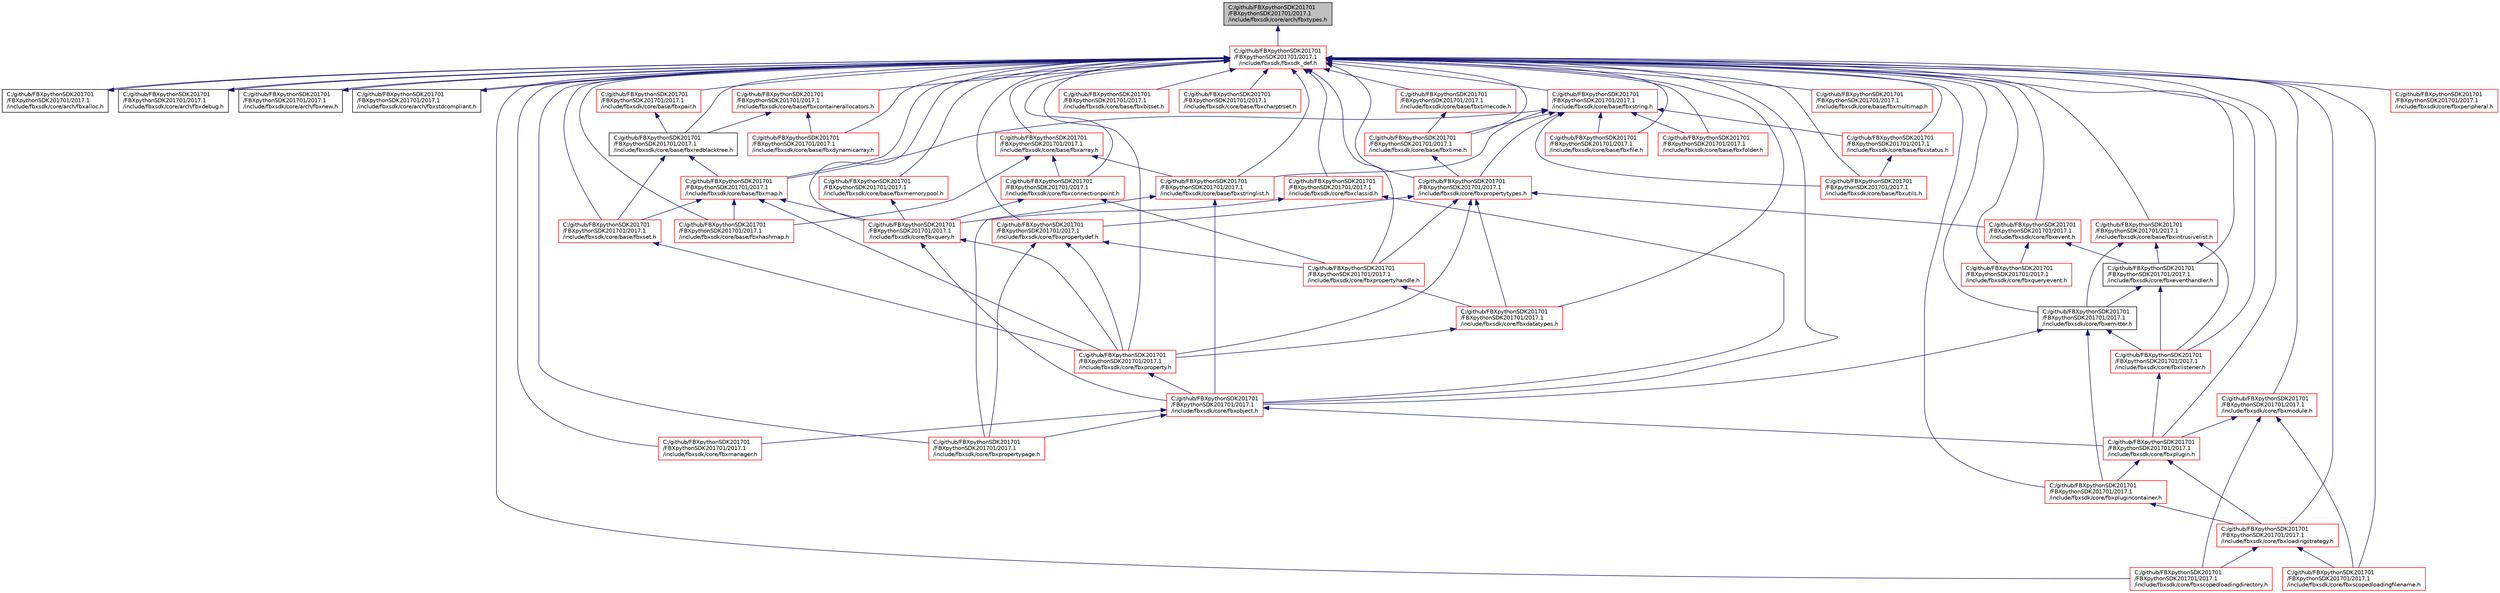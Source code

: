digraph "C:/github/FBXpythonSDK201701/FBXpythonSDK201701/2017.1/include/fbxsdk/core/arch/fbxtypes.h"
{
  edge [fontname="Helvetica",fontsize="10",labelfontname="Helvetica",labelfontsize="10"];
  node [fontname="Helvetica",fontsize="10",shape=record];
  Node5 [label="C:/github/FBXpythonSDK201701\l/FBXpythonSDK201701/2017.1\l/include/fbxsdk/core/arch/fbxtypes.h",height=0.2,width=0.4,color="black", fillcolor="grey75", style="filled", fontcolor="black"];
  Node5 -> Node6 [dir="back",color="midnightblue",fontsize="10",style="solid"];
  Node6 [label="C:/github/FBXpythonSDK201701\l/FBXpythonSDK201701/2017.1\l/include/fbxsdk/fbxsdk_def.h",height=0.2,width=0.4,color="red", fillcolor="white", style="filled",URL="$fbxsdk__def_8h.html"];
  Node6 -> Node7 [dir="back",color="midnightblue",fontsize="10",style="solid"];
  Node7 [label="C:/github/FBXpythonSDK201701\l/FBXpythonSDK201701/2017.1\l/include/fbxsdk/core/arch/fbxalloc.h",height=0.2,width=0.4,color="black", fillcolor="white", style="filled",URL="$fbxalloc_8h.html"];
  Node7 -> Node6 [dir="back",color="midnightblue",fontsize="10",style="solid"];
  Node6 -> Node8 [dir="back",color="midnightblue",fontsize="10",style="solid"];
  Node8 [label="C:/github/FBXpythonSDK201701\l/FBXpythonSDK201701/2017.1\l/include/fbxsdk/core/arch/fbxdebug.h",height=0.2,width=0.4,color="black", fillcolor="white", style="filled",URL="$fbxdebug_8h.html"];
  Node8 -> Node6 [dir="back",color="midnightblue",fontsize="10",style="solid"];
  Node6 -> Node9 [dir="back",color="midnightblue",fontsize="10",style="solid"];
  Node9 [label="C:/github/FBXpythonSDK201701\l/FBXpythonSDK201701/2017.1\l/include/fbxsdk/core/arch/fbxnew.h",height=0.2,width=0.4,color="black", fillcolor="white", style="filled",URL="$fbxnew_8h.html"];
  Node9 -> Node6 [dir="back",color="midnightblue",fontsize="10",style="solid"];
  Node6 -> Node10 [dir="back",color="midnightblue",fontsize="10",style="solid"];
  Node10 [label="C:/github/FBXpythonSDK201701\l/FBXpythonSDK201701/2017.1\l/include/fbxsdk/core/arch/fbxstdcompliant.h",height=0.2,width=0.4,color="black", fillcolor="white", style="filled",URL="$fbxstdcompliant_8h.html"];
  Node10 -> Node6 [dir="back",color="midnightblue",fontsize="10",style="solid"];
  Node6 -> Node11 [dir="back",color="midnightblue",fontsize="10",style="solid"];
  Node11 [label="C:/github/FBXpythonSDK201701\l/FBXpythonSDK201701/2017.1\l/include/fbxsdk/core/base/fbxarray.h",height=0.2,width=0.4,color="red", fillcolor="white", style="filled",URL="$fbxarray_8h.html"];
  Node11 -> Node12 [dir="back",color="midnightblue",fontsize="10",style="solid"];
  Node12 [label="C:/github/FBXpythonSDK201701\l/FBXpythonSDK201701/2017.1\l/include/fbxsdk/core/base/fbxhashmap.h",height=0.2,width=0.4,color="red", fillcolor="white", style="filled",URL="$fbxhashmap_8h.html"];
  Node11 -> Node28 [dir="back",color="midnightblue",fontsize="10",style="solid"];
  Node28 [label="C:/github/FBXpythonSDK201701\l/FBXpythonSDK201701/2017.1\l/include/fbxsdk/core/base/fbxstringlist.h",height=0.2,width=0.4,color="red", fillcolor="white", style="filled",URL="$fbxstringlist_8h.html"];
  Node28 -> Node29 [dir="back",color="midnightblue",fontsize="10",style="solid"];
  Node29 [label="C:/github/FBXpythonSDK201701\l/FBXpythonSDK201701/2017.1\l/include/fbxsdk/core/fbxobject.h",height=0.2,width=0.4,color="red", fillcolor="white", style="filled",URL="$fbxobject_8h.html"];
  Node29 -> Node30 [dir="back",color="midnightblue",fontsize="10",style="solid"];
  Node30 [label="C:/github/FBXpythonSDK201701\l/FBXpythonSDK201701/2017.1\l/include/fbxsdk/core/fbxmanager.h",height=0.2,width=0.4,color="red", fillcolor="white", style="filled",URL="$fbxmanager_8h.html"];
  Node29 -> Node31 [dir="back",color="midnightblue",fontsize="10",style="solid"];
  Node31 [label="C:/github/FBXpythonSDK201701\l/FBXpythonSDK201701/2017.1\l/include/fbxsdk/core/fbxplugin.h",height=0.2,width=0.4,color="red", fillcolor="white", style="filled",URL="$fbxplugin_8h.html"];
  Node31 -> Node32 [dir="back",color="midnightblue",fontsize="10",style="solid"];
  Node32 [label="C:/github/FBXpythonSDK201701\l/FBXpythonSDK201701/2017.1\l/include/fbxsdk/core/fbxloadingstrategy.h",height=0.2,width=0.4,color="red", fillcolor="white", style="filled",URL="$fbxloadingstrategy_8h.html"];
  Node32 -> Node33 [dir="back",color="midnightblue",fontsize="10",style="solid"];
  Node33 [label="C:/github/FBXpythonSDK201701\l/FBXpythonSDK201701/2017.1\l/include/fbxsdk/core/fbxscopedloadingdirectory.h",height=0.2,width=0.4,color="red", fillcolor="white", style="filled",URL="$fbxscopedloadingdirectory_8h.html"];
  Node32 -> Node34 [dir="back",color="midnightblue",fontsize="10",style="solid"];
  Node34 [label="C:/github/FBXpythonSDK201701\l/FBXpythonSDK201701/2017.1\l/include/fbxsdk/core/fbxscopedloadingfilename.h",height=0.2,width=0.4,color="red", fillcolor="white", style="filled",URL="$fbxscopedloadingfilename_8h.html"];
  Node31 -> Node35 [dir="back",color="midnightblue",fontsize="10",style="solid"];
  Node35 [label="C:/github/FBXpythonSDK201701\l/FBXpythonSDK201701/2017.1\l/include/fbxsdk/core/fbxplugincontainer.h",height=0.2,width=0.4,color="red", fillcolor="white", style="filled",URL="$fbxplugincontainer_8h.html"];
  Node35 -> Node32 [dir="back",color="midnightblue",fontsize="10",style="solid"];
  Node29 -> Node36 [dir="back",color="midnightblue",fontsize="10",style="solid"];
  Node36 [label="C:/github/FBXpythonSDK201701\l/FBXpythonSDK201701/2017.1\l/include/fbxsdk/core/fbxpropertypage.h",height=0.2,width=0.4,color="red", fillcolor="white", style="filled",URL="$fbxpropertypage_8h.html"];
  Node28 -> Node36 [dir="back",color="midnightblue",fontsize="10",style="solid"];
  Node11 -> Node145 [dir="back",color="midnightblue",fontsize="10",style="solid"];
  Node145 [label="C:/github/FBXpythonSDK201701\l/FBXpythonSDK201701/2017.1\l/include/fbxsdk/core/fbxconnectionpoint.h",height=0.2,width=0.4,color="red", fillcolor="white", style="filled",URL="$fbxconnectionpoint_8h.html"];
  Node145 -> Node146 [dir="back",color="midnightblue",fontsize="10",style="solid"];
  Node146 [label="C:/github/FBXpythonSDK201701\l/FBXpythonSDK201701/2017.1\l/include/fbxsdk/core/fbxpropertyhandle.h",height=0.2,width=0.4,color="red", fillcolor="white", style="filled",URL="$fbxpropertyhandle_8h.html"];
  Node146 -> Node147 [dir="back",color="midnightblue",fontsize="10",style="solid"];
  Node147 [label="C:/github/FBXpythonSDK201701\l/FBXpythonSDK201701/2017.1\l/include/fbxsdk/core/fbxdatatypes.h",height=0.2,width=0.4,color="red", fillcolor="white", style="filled",URL="$fbxdatatypes_8h.html"];
  Node147 -> Node148 [dir="back",color="midnightblue",fontsize="10",style="solid"];
  Node148 [label="C:/github/FBXpythonSDK201701\l/FBXpythonSDK201701/2017.1\l/include/fbxsdk/core/fbxproperty.h",height=0.2,width=0.4,color="red", fillcolor="white", style="filled",URL="$fbxproperty_8h.html"];
  Node148 -> Node29 [dir="back",color="midnightblue",fontsize="10",style="solid"];
  Node145 -> Node149 [dir="back",color="midnightblue",fontsize="10",style="solid"];
  Node149 [label="C:/github/FBXpythonSDK201701\l/FBXpythonSDK201701/2017.1\l/include/fbxsdk/core/fbxquery.h",height=0.2,width=0.4,color="red", fillcolor="white", style="filled",URL="$fbxquery_8h.html"];
  Node149 -> Node29 [dir="back",color="midnightblue",fontsize="10",style="solid"];
  Node149 -> Node148 [dir="back",color="midnightblue",fontsize="10",style="solid"];
  Node6 -> Node174 [dir="back",color="midnightblue",fontsize="10",style="solid"];
  Node174 [label="C:/github/FBXpythonSDK201701\l/FBXpythonSDK201701/2017.1\l/include/fbxsdk/core/base/fbxbitset.h",height=0.2,width=0.4,color="red", fillcolor="white", style="filled",URL="$fbxbitset_8h.html"];
  Node6 -> Node175 [dir="back",color="midnightblue",fontsize="10",style="solid"];
  Node175 [label="C:/github/FBXpythonSDK201701\l/FBXpythonSDK201701/2017.1\l/include/fbxsdk/core/base/fbxcharptrset.h",height=0.2,width=0.4,color="red", fillcolor="white", style="filled",URL="$fbxcharptrset_8h.html"];
  Node6 -> Node176 [dir="back",color="midnightblue",fontsize="10",style="solid"];
  Node176 [label="C:/github/FBXpythonSDK201701\l/FBXpythonSDK201701/2017.1\l/include/fbxsdk/core/base/fbxcontainerallocators.h",height=0.2,width=0.4,color="red", fillcolor="white", style="filled",URL="$fbxcontainerallocators_8h.html"];
  Node176 -> Node177 [dir="back",color="midnightblue",fontsize="10",style="solid"];
  Node177 [label="C:/github/FBXpythonSDK201701\l/FBXpythonSDK201701/2017.1\l/include/fbxsdk/core/base/fbxdynamicarray.h",height=0.2,width=0.4,color="red", fillcolor="white", style="filled",URL="$fbxdynamicarray_8h.html"];
  Node176 -> Node178 [dir="back",color="midnightblue",fontsize="10",style="solid"];
  Node178 [label="C:/github/FBXpythonSDK201701\l/FBXpythonSDK201701/2017.1\l/include/fbxsdk/core/base/fbxredblacktree.h",height=0.2,width=0.4,color="black", fillcolor="white", style="filled",URL="$fbxredblacktree_8h.html"];
  Node178 -> Node179 [dir="back",color="midnightblue",fontsize="10",style="solid"];
  Node179 [label="C:/github/FBXpythonSDK201701\l/FBXpythonSDK201701/2017.1\l/include/fbxsdk/core/base/fbxmap.h",height=0.2,width=0.4,color="red", fillcolor="white", style="filled",URL="$fbxmap_8h.html"];
  Node179 -> Node12 [dir="back",color="midnightblue",fontsize="10",style="solid"];
  Node179 -> Node180 [dir="back",color="midnightblue",fontsize="10",style="solid"];
  Node180 [label="C:/github/FBXpythonSDK201701\l/FBXpythonSDK201701/2017.1\l/include/fbxsdk/core/base/fbxset.h",height=0.2,width=0.4,color="red", fillcolor="white", style="filled",URL="$fbxset_8h.html"];
  Node180 -> Node148 [dir="back",color="midnightblue",fontsize="10",style="solid"];
  Node179 -> Node148 [dir="back",color="midnightblue",fontsize="10",style="solid"];
  Node179 -> Node149 [dir="back",color="midnightblue",fontsize="10",style="solid"];
  Node178 -> Node180 [dir="back",color="midnightblue",fontsize="10",style="solid"];
  Node6 -> Node177 [dir="back",color="midnightblue",fontsize="10",style="solid"];
  Node6 -> Node182 [dir="back",color="midnightblue",fontsize="10",style="solid"];
  Node182 [label="C:/github/FBXpythonSDK201701\l/FBXpythonSDK201701/2017.1\l/include/fbxsdk/core/base/fbxfile.h",height=0.2,width=0.4,color="red", fillcolor="white", style="filled",URL="$fbxfile_8h.html"];
  Node6 -> Node184 [dir="back",color="midnightblue",fontsize="10",style="solid"];
  Node184 [label="C:/github/FBXpythonSDK201701\l/FBXpythonSDK201701/2017.1\l/include/fbxsdk/core/base/fbxfolder.h",height=0.2,width=0.4,color="red", fillcolor="white", style="filled",URL="$fbxfolder_8h.html"];
  Node6 -> Node12 [dir="back",color="midnightblue",fontsize="10",style="solid"];
  Node6 -> Node185 [dir="back",color="midnightblue",fontsize="10",style="solid"];
  Node185 [label="C:/github/FBXpythonSDK201701\l/FBXpythonSDK201701/2017.1\l/include/fbxsdk/core/base/fbxintrusivelist.h",height=0.2,width=0.4,color="red", fillcolor="white", style="filled",URL="$fbxintrusivelist_8h.html"];
  Node185 -> Node154 [dir="back",color="midnightblue",fontsize="10",style="solid"];
  Node154 [label="C:/github/FBXpythonSDK201701\l/FBXpythonSDK201701/2017.1\l/include/fbxsdk/core/fbxemitter.h",height=0.2,width=0.4,color="black", fillcolor="white", style="filled",URL="$fbxemitter_8h.html"];
  Node154 -> Node155 [dir="back",color="midnightblue",fontsize="10",style="solid"];
  Node155 [label="C:/github/FBXpythonSDK201701\l/FBXpythonSDK201701/2017.1\l/include/fbxsdk/core/fbxlistener.h",height=0.2,width=0.4,color="red", fillcolor="white", style="filled",URL="$fbxlistener_8h.html"];
  Node155 -> Node31 [dir="back",color="midnightblue",fontsize="10",style="solid"];
  Node154 -> Node29 [dir="back",color="midnightblue",fontsize="10",style="solid"];
  Node154 -> Node35 [dir="back",color="midnightblue",fontsize="10",style="solid"];
  Node185 -> Node153 [dir="back",color="midnightblue",fontsize="10",style="solid"];
  Node153 [label="C:/github/FBXpythonSDK201701\l/FBXpythonSDK201701/2017.1\l/include/fbxsdk/core/fbxeventhandler.h",height=0.2,width=0.4,color="black", fillcolor="white", style="filled",URL="$fbxeventhandler_8h.html"];
  Node153 -> Node154 [dir="back",color="midnightblue",fontsize="10",style="solid"];
  Node153 -> Node155 [dir="back",color="midnightblue",fontsize="10",style="solid"];
  Node185 -> Node155 [dir="back",color="midnightblue",fontsize="10",style="solid"];
  Node6 -> Node179 [dir="back",color="midnightblue",fontsize="10",style="solid"];
  Node6 -> Node186 [dir="back",color="midnightblue",fontsize="10",style="solid"];
  Node186 [label="C:/github/FBXpythonSDK201701\l/FBXpythonSDK201701/2017.1\l/include/fbxsdk/core/base/fbxmemorypool.h",height=0.2,width=0.4,color="red", fillcolor="white", style="filled",URL="$fbxmemorypool_8h.html"];
  Node186 -> Node149 [dir="back",color="midnightblue",fontsize="10",style="solid"];
  Node6 -> Node187 [dir="back",color="midnightblue",fontsize="10",style="solid"];
  Node187 [label="C:/github/FBXpythonSDK201701\l/FBXpythonSDK201701/2017.1\l/include/fbxsdk/core/base/fbxmultimap.h",height=0.2,width=0.4,color="red", fillcolor="white", style="filled",URL="$fbxmultimap_8h.html"];
  Node6 -> Node188 [dir="back",color="midnightblue",fontsize="10",style="solid"];
  Node188 [label="C:/github/FBXpythonSDK201701\l/FBXpythonSDK201701/2017.1\l/include/fbxsdk/core/base/fbxpair.h",height=0.2,width=0.4,color="red", fillcolor="white", style="filled",URL="$fbxpair_8h.html"];
  Node188 -> Node178 [dir="back",color="midnightblue",fontsize="10",style="solid"];
  Node6 -> Node178 [dir="back",color="midnightblue",fontsize="10",style="solid"];
  Node6 -> Node180 [dir="back",color="midnightblue",fontsize="10",style="solid"];
  Node6 -> Node189 [dir="back",color="midnightblue",fontsize="10",style="solid"];
  Node189 [label="C:/github/FBXpythonSDK201701\l/FBXpythonSDK201701/2017.1\l/include/fbxsdk/core/base/fbxstatus.h",height=0.2,width=0.4,color="red", fillcolor="white", style="filled",URL="$fbxstatus_8h.html"];
  Node189 -> Node190 [dir="back",color="midnightblue",fontsize="10",style="solid"];
  Node190 [label="C:/github/FBXpythonSDK201701\l/FBXpythonSDK201701/2017.1\l/include/fbxsdk/core/base/fbxutils.h",height=0.2,width=0.4,color="red", fillcolor="white", style="filled",URL="$fbxutils_8h.html"];
  Node6 -> Node192 [dir="back",color="midnightblue",fontsize="10",style="solid"];
  Node192 [label="C:/github/FBXpythonSDK201701\l/FBXpythonSDK201701/2017.1\l/include/fbxsdk/core/base/fbxstring.h",height=0.2,width=0.4,color="red", fillcolor="white", style="filled",URL="$fbxstring_8h.html"];
  Node192 -> Node182 [dir="back",color="midnightblue",fontsize="10",style="solid"];
  Node192 -> Node184 [dir="back",color="midnightblue",fontsize="10",style="solid"];
  Node192 -> Node179 [dir="back",color="midnightblue",fontsize="10",style="solid"];
  Node192 -> Node189 [dir="back",color="midnightblue",fontsize="10",style="solid"];
  Node192 -> Node28 [dir="back",color="midnightblue",fontsize="10",style="solid"];
  Node192 -> Node193 [dir="back",color="midnightblue",fontsize="10",style="solid"];
  Node193 [label="C:/github/FBXpythonSDK201701\l/FBXpythonSDK201701/2017.1\l/include/fbxsdk/core/base/fbxtime.h",height=0.2,width=0.4,color="red", fillcolor="white", style="filled",URL="$fbxtime_8h.html"];
  Node193 -> Node151 [dir="back",color="midnightblue",fontsize="10",style="solid"];
  Node151 [label="C:/github/FBXpythonSDK201701\l/FBXpythonSDK201701/2017.1\l/include/fbxsdk/core/fbxpropertytypes.h",height=0.2,width=0.4,color="red", fillcolor="white", style="filled",URL="$fbxpropertytypes_8h.html"];
  Node151 -> Node147 [dir="back",color="midnightblue",fontsize="10",style="solid"];
  Node151 -> Node152 [dir="back",color="midnightblue",fontsize="10",style="solid"];
  Node152 [label="C:/github/FBXpythonSDK201701\l/FBXpythonSDK201701/2017.1\l/include/fbxsdk/core/fbxevent.h",height=0.2,width=0.4,color="red", fillcolor="white", style="filled",URL="$fbxevent_8h.html"];
  Node152 -> Node153 [dir="back",color="midnightblue",fontsize="10",style="solid"];
  Node152 -> Node157 [dir="back",color="midnightblue",fontsize="10",style="solid"];
  Node157 [label="C:/github/FBXpythonSDK201701\l/FBXpythonSDK201701/2017.1\l/include/fbxsdk/core/fbxqueryevent.h",height=0.2,width=0.4,color="red", fillcolor="white", style="filled",URL="$fbxqueryevent_8h.html"];
  Node151 -> Node148 [dir="back",color="midnightblue",fontsize="10",style="solid"];
  Node151 -> Node158 [dir="back",color="midnightblue",fontsize="10",style="solid"];
  Node158 [label="C:/github/FBXpythonSDK201701\l/FBXpythonSDK201701/2017.1\l/include/fbxsdk/core/fbxpropertydef.h",height=0.2,width=0.4,color="red", fillcolor="white", style="filled",URL="$fbxpropertydef_8h.html"];
  Node158 -> Node148 [dir="back",color="midnightblue",fontsize="10",style="solid"];
  Node158 -> Node146 [dir="back",color="midnightblue",fontsize="10",style="solid"];
  Node158 -> Node36 [dir="back",color="midnightblue",fontsize="10",style="solid"];
  Node151 -> Node146 [dir="back",color="midnightblue",fontsize="10",style="solid"];
  Node192 -> Node190 [dir="back",color="midnightblue",fontsize="10",style="solid"];
  Node192 -> Node151 [dir="back",color="midnightblue",fontsize="10",style="solid"];
  Node6 -> Node28 [dir="back",color="midnightblue",fontsize="10",style="solid"];
  Node6 -> Node193 [dir="back",color="midnightblue",fontsize="10",style="solid"];
  Node6 -> Node202 [dir="back",color="midnightblue",fontsize="10",style="solid"];
  Node202 [label="C:/github/FBXpythonSDK201701\l/FBXpythonSDK201701/2017.1\l/include/fbxsdk/core/base/fbxtimecode.h",height=0.2,width=0.4,color="red", fillcolor="white", style="filled",URL="$fbxtimecode_8h.html"];
  Node202 -> Node193 [dir="back",color="midnightblue",fontsize="10",style="solid"];
  Node6 -> Node190 [dir="back",color="midnightblue",fontsize="10",style="solid"];
  Node6 -> Node203 [dir="back",color="midnightblue",fontsize="10",style="solid"];
  Node203 [label="C:/github/FBXpythonSDK201701\l/FBXpythonSDK201701/2017.1\l/include/fbxsdk/core/fbxclassid.h",height=0.2,width=0.4,color="red", fillcolor="white", style="filled",URL="$fbxclassid_8h.html"];
  Node203 -> Node29 [dir="back",color="midnightblue",fontsize="10",style="solid"];
  Node203 -> Node149 [dir="back",color="midnightblue",fontsize="10",style="solid"];
  Node6 -> Node145 [dir="back",color="midnightblue",fontsize="10",style="solid"];
  Node6 -> Node147 [dir="back",color="midnightblue",fontsize="10",style="solid"];
  Node6 -> Node154 [dir="back",color="midnightblue",fontsize="10",style="solid"];
  Node6 -> Node152 [dir="back",color="midnightblue",fontsize="10",style="solid"];
  Node6 -> Node153 [dir="back",color="midnightblue",fontsize="10",style="solid"];
  Node6 -> Node155 [dir="back",color="midnightblue",fontsize="10",style="solid"];
  Node6 -> Node32 [dir="back",color="midnightblue",fontsize="10",style="solid"];
  Node6 -> Node30 [dir="back",color="midnightblue",fontsize="10",style="solid"];
  Node6 -> Node204 [dir="back",color="midnightblue",fontsize="10",style="solid"];
  Node204 [label="C:/github/FBXpythonSDK201701\l/FBXpythonSDK201701/2017.1\l/include/fbxsdk/core/fbxmodule.h",height=0.2,width=0.4,color="red", fillcolor="white", style="filled",URL="$fbxmodule_8h.html"];
  Node204 -> Node31 [dir="back",color="midnightblue",fontsize="10",style="solid"];
  Node204 -> Node33 [dir="back",color="midnightblue",fontsize="10",style="solid"];
  Node204 -> Node34 [dir="back",color="midnightblue",fontsize="10",style="solid"];
  Node6 -> Node29 [dir="back",color="midnightblue",fontsize="10",style="solid"];
  Node6 -> Node205 [dir="back",color="midnightblue",fontsize="10",style="solid"];
  Node205 [label="C:/github/FBXpythonSDK201701\l/FBXpythonSDK201701/2017.1\l/include/fbxsdk/core/fbxperipheral.h",height=0.2,width=0.4,color="red", fillcolor="white", style="filled",URL="$fbxperipheral_8h.html"];
  Node6 -> Node31 [dir="back",color="midnightblue",fontsize="10",style="solid"];
  Node6 -> Node35 [dir="back",color="midnightblue",fontsize="10",style="solid"];
  Node6 -> Node148 [dir="back",color="midnightblue",fontsize="10",style="solid"];
  Node6 -> Node158 [dir="back",color="midnightblue",fontsize="10",style="solid"];
  Node6 -> Node146 [dir="back",color="midnightblue",fontsize="10",style="solid"];
  Node6 -> Node36 [dir="back",color="midnightblue",fontsize="10",style="solid"];
  Node6 -> Node151 [dir="back",color="midnightblue",fontsize="10",style="solid"];
  Node6 -> Node149 [dir="back",color="midnightblue",fontsize="10",style="solid"];
  Node6 -> Node157 [dir="back",color="midnightblue",fontsize="10",style="solid"];
  Node6 -> Node33 [dir="back",color="midnightblue",fontsize="10",style="solid"];
  Node6 -> Node34 [dir="back",color="midnightblue",fontsize="10",style="solid"];
}
